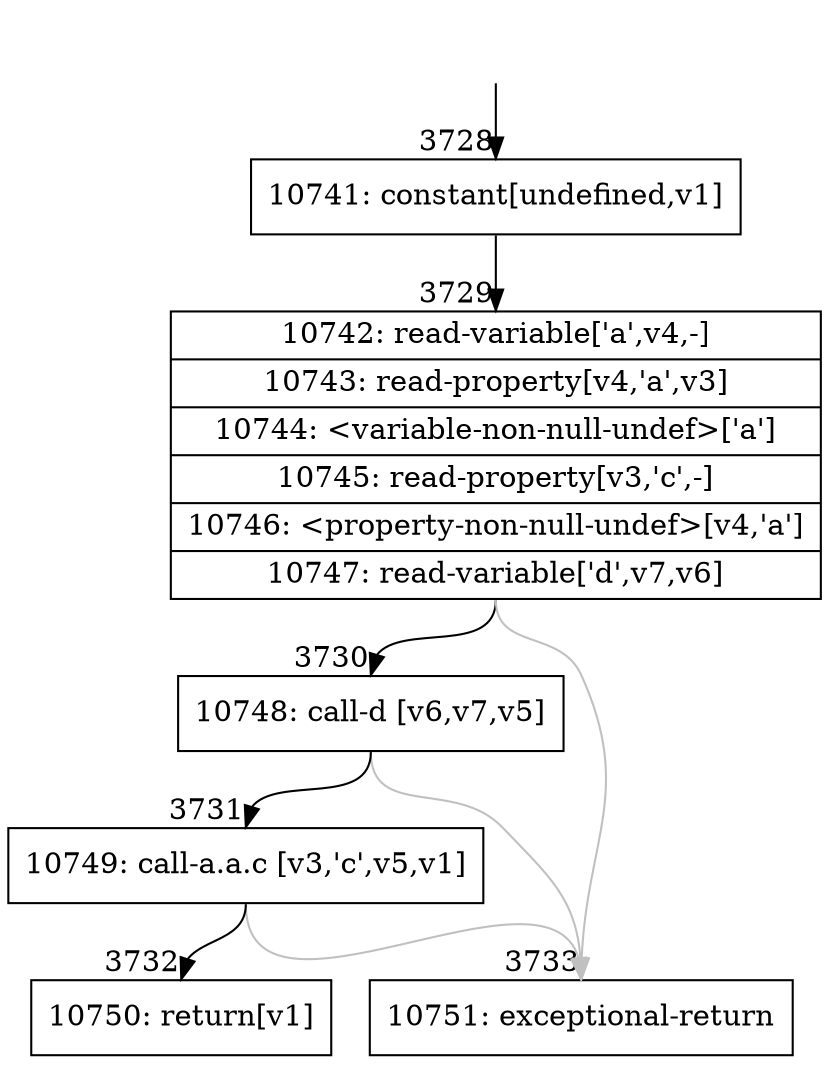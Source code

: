 digraph {
rankdir="TD"
BB_entry315[shape=none,label=""];
BB_entry315 -> BB3728 [tailport=s, headport=n, headlabel="    3728"]
BB3728 [shape=record label="{10741: constant[undefined,v1]}" ] 
BB3728 -> BB3729 [tailport=s, headport=n, headlabel="      3729"]
BB3729 [shape=record label="{10742: read-variable['a',v4,-]|10743: read-property[v4,'a',v3]|10744: \<variable-non-null-undef\>['a']|10745: read-property[v3,'c',-]|10746: \<property-non-null-undef\>[v4,'a']|10747: read-variable['d',v7,v6]}" ] 
BB3729 -> BB3730 [tailport=s, headport=n, headlabel="      3730"]
BB3729 -> BB3733 [tailport=s, headport=n, color=gray, headlabel="      3733"]
BB3730 [shape=record label="{10748: call-d [v6,v7,v5]}" ] 
BB3730 -> BB3731 [tailport=s, headport=n, headlabel="      3731"]
BB3730 -> BB3733 [tailport=s, headport=n, color=gray]
BB3731 [shape=record label="{10749: call-a.a.c [v3,'c',v5,v1]}" ] 
BB3731 -> BB3732 [tailport=s, headport=n, headlabel="      3732"]
BB3731 -> BB3733 [tailport=s, headport=n, color=gray]
BB3732 [shape=record label="{10750: return[v1]}" ] 
BB3733 [shape=record label="{10751: exceptional-return}" ] 
}
